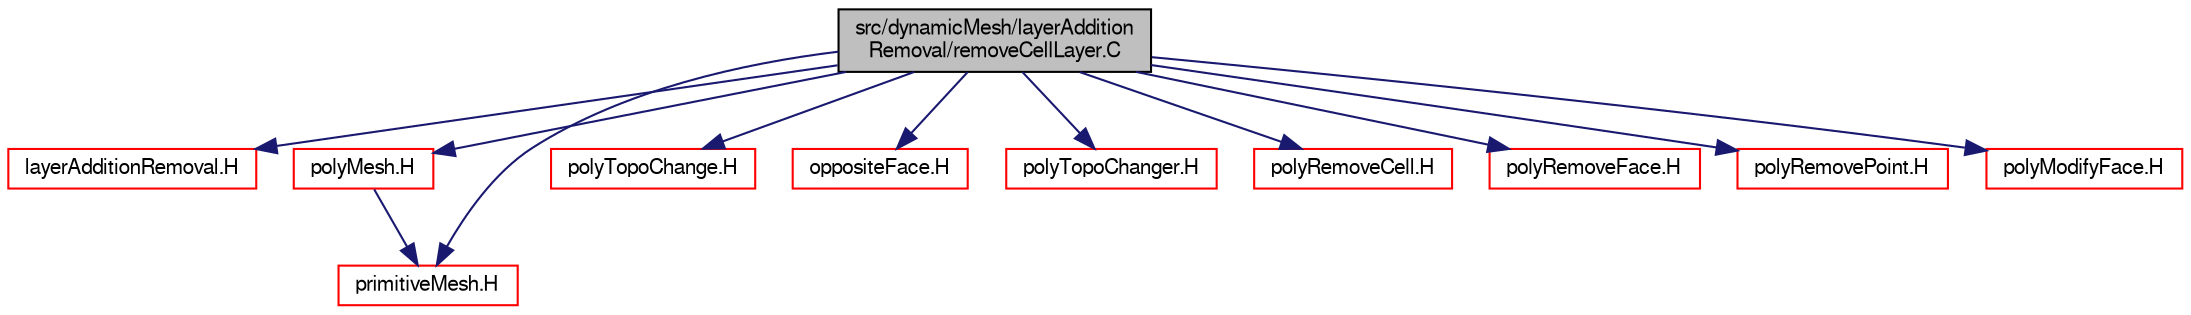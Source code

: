 digraph "src/dynamicMesh/layerAdditionRemoval/removeCellLayer.C"
{
  bgcolor="transparent";
  edge [fontname="FreeSans",fontsize="10",labelfontname="FreeSans",labelfontsize="10"];
  node [fontname="FreeSans",fontsize="10",shape=record];
  Node0 [label="src/dynamicMesh/layerAddition\lRemoval/removeCellLayer.C",height=0.2,width=0.4,color="black", fillcolor="grey75", style="filled", fontcolor="black"];
  Node0 -> Node1 [color="midnightblue",fontsize="10",style="solid",fontname="FreeSans"];
  Node1 [label="layerAdditionRemoval.H",height=0.2,width=0.4,color="red",URL="$a00440.html"];
  Node0 -> Node163 [color="midnightblue",fontsize="10",style="solid",fontname="FreeSans"];
  Node163 [label="polyMesh.H",height=0.2,width=0.4,color="red",URL="$a11630.html"];
  Node163 -> Node175 [color="midnightblue",fontsize="10",style="solid",fontname="FreeSans"];
  Node175 [label="primitiveMesh.H",height=0.2,width=0.4,color="red",URL="$a11882.html"];
  Node0 -> Node175 [color="midnightblue",fontsize="10",style="solid",fontname="FreeSans"];
  Node0 -> Node225 [color="midnightblue",fontsize="10",style="solid",fontname="FreeSans"];
  Node225 [label="polyTopoChange.H",height=0.2,width=0.4,color="red",URL="$a00755.html"];
  Node0 -> Node150 [color="midnightblue",fontsize="10",style="solid",fontname="FreeSans"];
  Node150 [label="oppositeFace.H",height=0.2,width=0.4,color="red",URL="$a11351.html"];
  Node0 -> Node230 [color="midnightblue",fontsize="10",style="solid",fontname="FreeSans"];
  Node230 [label="polyTopoChanger.H",height=0.2,width=0.4,color="red",URL="$a00830.html"];
  Node0 -> Node231 [color="midnightblue",fontsize="10",style="solid",fontname="FreeSans"];
  Node231 [label="polyRemoveCell.H",height=0.2,width=0.4,color="red",URL="$a00800.html"];
  Node0 -> Node233 [color="midnightblue",fontsize="10",style="solid",fontname="FreeSans"];
  Node233 [label="polyRemoveFace.H",height=0.2,width=0.4,color="red",URL="$a00803.html"];
  Node0 -> Node234 [color="midnightblue",fontsize="10",style="solid",fontname="FreeSans"];
  Node234 [label="polyRemovePoint.H",height=0.2,width=0.4,color="red",URL="$a00806.html"];
  Node0 -> Node235 [color="midnightblue",fontsize="10",style="solid",fontname="FreeSans"];
  Node235 [label="polyModifyFace.H",height=0.2,width=0.4,color="red",URL="$a00737.html"];
}
